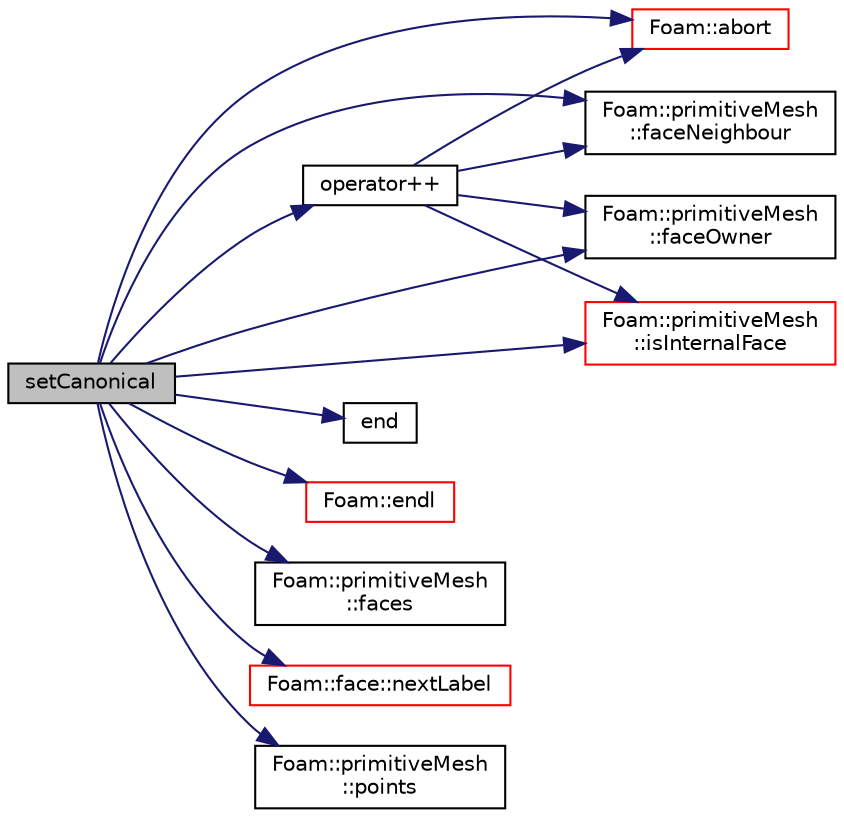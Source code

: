 digraph "setCanonical"
{
  bgcolor="transparent";
  edge [fontname="Helvetica",fontsize="10",labelfontname="Helvetica",labelfontsize="10"];
  node [fontname="Helvetica",fontsize="10",shape=record];
  rankdir="LR";
  Node1 [label="setCanonical",height=0.2,width=0.4,color="black", fillcolor="grey75", style="filled", fontcolor="black"];
  Node1 -> Node2 [color="midnightblue",fontsize="10",style="solid",fontname="Helvetica"];
  Node2 [label="Foam::abort",height=0.2,width=0.4,color="red",URL="$a10909.html#a447107a607d03e417307c203fa5fb44b"];
  Node1 -> Node3 [color="midnightblue",fontsize="10",style="solid",fontname="Helvetica"];
  Node3 [label="end",height=0.2,width=0.4,color="black",URL="$a00622.html#a394189e13275b8d61e908b784753ed32",tooltip="Iterator set to beyond the end of the walk. "];
  Node1 -> Node4 [color="midnightblue",fontsize="10",style="solid",fontname="Helvetica"];
  Node4 [label="Foam::endl",height=0.2,width=0.4,color="red",URL="$a10909.html#a2db8fe02a0d3909e9351bb4275b23ce4",tooltip="Add newline and flush stream. "];
  Node1 -> Node5 [color="midnightblue",fontsize="10",style="solid",fontname="Helvetica"];
  Node5 [label="Foam::primitiveMesh\l::faceNeighbour",height=0.2,width=0.4,color="black",URL="$a02018.html#a94bff1131437464a5ba9fe4eac993929",tooltip="Face face-neighbour addressing. "];
  Node1 -> Node6 [color="midnightblue",fontsize="10",style="solid",fontname="Helvetica"];
  Node6 [label="Foam::primitiveMesh\l::faceOwner",height=0.2,width=0.4,color="black",URL="$a02018.html#a5fdc04c8f8b8f1535efda40674fd13fa",tooltip="Face face-owner addresing. "];
  Node1 -> Node7 [color="midnightblue",fontsize="10",style="solid",fontname="Helvetica"];
  Node7 [label="Foam::primitiveMesh\l::faces",height=0.2,width=0.4,color="black",URL="$a02018.html#a23ca4b0f5e216674cd6bdd98aa90563e",tooltip="Return faces. "];
  Node1 -> Node8 [color="midnightblue",fontsize="10",style="solid",fontname="Helvetica"];
  Node8 [label="Foam::primitiveMesh\l::isInternalFace",height=0.2,width=0.4,color="red",URL="$a02018.html#a836bb7ec097736e6d0c7903e486776a8",tooltip="Return true if given face label is internal to the mesh. "];
  Node1 -> Node9 [color="midnightblue",fontsize="10",style="solid",fontname="Helvetica"];
  Node9 [label="Foam::face::nextLabel",height=0.2,width=0.4,color="red",URL="$a00725.html#a3a77b41d851606ec9fd4c68c792cde79",tooltip="Next vertex on face. "];
  Node1 -> Node10 [color="midnightblue",fontsize="10",style="solid",fontname="Helvetica"];
  Node10 [label="operator++",height=0.2,width=0.4,color="black",URL="$a00622.html#a373ca9638250f9443dcf86934a465507",tooltip="Step to next face. Uses no edge addressing! "];
  Node10 -> Node2 [color="midnightblue",fontsize="10",style="solid",fontname="Helvetica"];
  Node10 -> Node6 [color="midnightblue",fontsize="10",style="solid",fontname="Helvetica"];
  Node10 -> Node8 [color="midnightblue",fontsize="10",style="solid",fontname="Helvetica"];
  Node10 -> Node5 [color="midnightblue",fontsize="10",style="solid",fontname="Helvetica"];
  Node1 -> Node11 [color="midnightblue",fontsize="10",style="solid",fontname="Helvetica"];
  Node11 [label="Foam::primitiveMesh\l::points",height=0.2,width=0.4,color="black",URL="$a02018.html#aff2a8eddc9329f3a923a0bf3b1bdd364",tooltip="Return mesh points. "];
}
